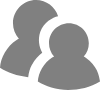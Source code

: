 <mxfile version="20.8.23" type="github">
  <diagram name="第 1 页" id="NYzX_QxbxuXhN7H5Xcrf">
    <mxGraphModel dx="1084" dy="539" grid="1" gridSize="10" guides="1" tooltips="1" connect="1" arrows="1" fold="1" page="1" pageScale="1" pageWidth="827" pageHeight="1169" math="0" shadow="0">
      <root>
        <mxCell id="0" />
        <mxCell id="1" parent="0" />
        <mxCell id="tceClB1WPFCZ8LIMCRth-2" value="" style="verticalLabelPosition=bottom;sketch=0;html=1;fillColor=#808080;strokeColor=none;verticalAlign=top;pointerEvents=1;align=center;shape=mxgraph.cisco_safe.people_places_things_icons.icon9;fontSize=14;" vertex="1" parent="1">
          <mxGeometry x="40" y="190" width="50" height="45" as="geometry" />
        </mxCell>
      </root>
    </mxGraphModel>
  </diagram>
</mxfile>
